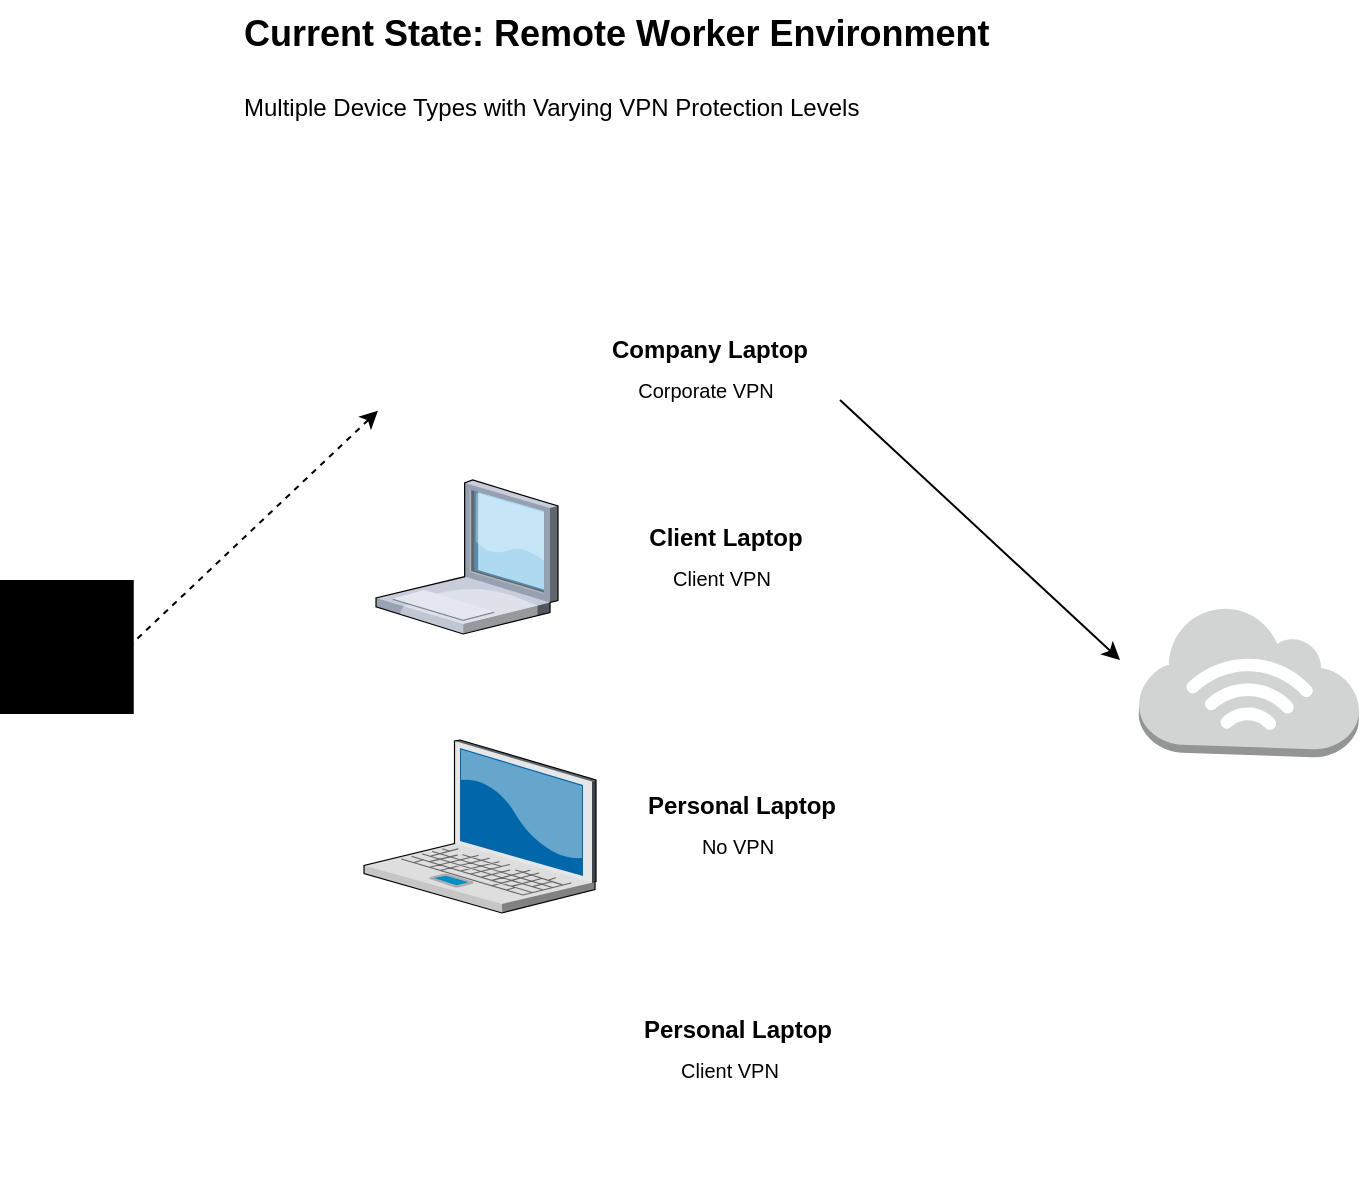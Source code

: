 <mxfile version="28.0.7">
  <diagram id="Ht1M8jgEwFfnCIfOTk4-" name="Page-1">
    <mxGraphModel dx="1445" dy="1600" grid="1" gridSize="10" guides="1" tooltips="1" connect="1" arrows="1" fold="1" page="1" pageScale="1" pageWidth="1169" pageHeight="827" math="0" shadow="0">
      <root>
        <mxCell id="0" />
        <mxCell id="1" parent="0" />
        <mxCell id="50putUnbAe--3iAj365U-2" value="" style="sketch=0;verticalLabelPosition=bottom;sketch=0;aspect=fixed;html=1;verticalAlign=top;strokeColor=none;fillColor=#000000;align=center;outlineConnect=0;pointerEvents=1;shape=mxgraph.citrix2.wifi_router;" vertex="1" parent="1">
          <mxGeometry x="50" y="-490" width="66.87" height="67" as="geometry" />
        </mxCell>
        <mxCell id="50putUnbAe--3iAj365U-9" value="" style="verticalLabelPosition=bottom;sketch=0;aspect=fixed;html=1;verticalAlign=top;strokeColor=none;align=center;outlineConnect=0;shape=mxgraph.citrix.laptop_1;" vertex="1" parent="1">
          <mxGeometry x="238" y="-540" width="91" height="77" as="geometry" />
        </mxCell>
        <mxCell id="50putUnbAe--3iAj365U-10" value="" style="verticalLabelPosition=bottom;sketch=0;aspect=fixed;html=1;verticalAlign=top;strokeColor=none;align=center;outlineConnect=0;shape=mxgraph.citrix.laptop_2;" vertex="1" parent="1">
          <mxGeometry x="232" y="-410" width="116" height="86.5" as="geometry" />
        </mxCell>
        <mxCell id="50putUnbAe--3iAj365U-14" value="" style="shape=image;html=1;verticalAlign=top;verticalLabelPosition=bottom;labelBackgroundColor=#ffffff;imageAspect=0;aspect=fixed;image=https://icons.diagrams.net/icon-cache1/WHCompare_Isometric_Web_Hosting___Servers-2190/web-browser-on-laptop-609.svg" vertex="1" parent="1">
          <mxGeometry x="238" y="-670" width="110" height="110" as="geometry" />
        </mxCell>
        <mxCell id="50putUnbAe--3iAj365U-15" value="&lt;b&gt;Company Laptop&lt;/b&gt;" style="text;strokeColor=none;align=center;fillColor=none;html=1;verticalAlign=middle;whiteSpace=wrap;rounded=0;" vertex="1" parent="1">
          <mxGeometry x="340" y="-620" width="130" height="30" as="geometry" />
        </mxCell>
        <mxCell id="50putUnbAe--3iAj365U-17" value="&lt;font style=&quot;color: light-dark(rgb(0, 0, 0), rgb(0, 198, 194)); font-size: 10px;&quot;&gt;Corporate VPN&lt;/font&gt;" style="text;strokeColor=none;align=center;fillColor=none;html=1;verticalAlign=middle;whiteSpace=wrap;rounded=0;" vertex="1" parent="1">
          <mxGeometry x="348" y="-600" width="110" height="30" as="geometry" />
        </mxCell>
        <mxCell id="50putUnbAe--3iAj365U-18" value="&lt;b&gt;Client Laptop&lt;/b&gt;" style="text;strokeColor=none;align=center;fillColor=none;html=1;verticalAlign=middle;whiteSpace=wrap;rounded=0;" vertex="1" parent="1">
          <mxGeometry x="348" y="-526.5" width="130" height="30" as="geometry" />
        </mxCell>
        <mxCell id="50putUnbAe--3iAj365U-19" value="&lt;font style=&quot;color: light-dark(rgb(0, 0, 0), rgb(0, 198, 194)); font-size: 10px;&quot;&gt;Client VPN&lt;/font&gt;" style="text;strokeColor=none;align=center;fillColor=none;html=1;verticalAlign=middle;whiteSpace=wrap;rounded=0;" vertex="1" parent="1">
          <mxGeometry x="356" y="-506.5" width="110" height="30" as="geometry" />
        </mxCell>
        <mxCell id="50putUnbAe--3iAj365U-20" value="&lt;b&gt;Personal Laptop&lt;/b&gt;" style="text;strokeColor=none;align=center;fillColor=none;html=1;verticalAlign=middle;whiteSpace=wrap;rounded=0;" vertex="1" parent="1">
          <mxGeometry x="356" y="-391.75" width="130" height="30" as="geometry" />
        </mxCell>
        <mxCell id="50putUnbAe--3iAj365U-21" value="&lt;font style=&quot;color: light-dark(rgb(0, 0, 0), rgb(0, 198, 194)); font-size: 10px;&quot;&gt;No VPN&lt;/font&gt;" style="text;strokeColor=none;align=center;fillColor=none;html=1;verticalAlign=middle;whiteSpace=wrap;rounded=0;" vertex="1" parent="1">
          <mxGeometry x="364" y="-371.75" width="110" height="30" as="geometry" />
        </mxCell>
        <mxCell id="50putUnbAe--3iAj365U-22" value="" style="shape=image;html=1;verticalAlign=top;verticalLabelPosition=bottom;labelBackgroundColor=#ffffff;imageAspect=0;aspect=fixed;image=https://icons.diagrams.net/icon-cache1/WHCompare_Isometric_Web_Hosting___Servers-2190/laptop-with-code-591.svg" vertex="1" parent="1">
          <mxGeometry x="246" y="-300" width="110" height="110" as="geometry" />
        </mxCell>
        <mxCell id="50putUnbAe--3iAj365U-23" value="&lt;b&gt;Personal Laptop&lt;/b&gt;" style="text;strokeColor=none;align=center;fillColor=none;html=1;verticalAlign=middle;whiteSpace=wrap;rounded=0;" vertex="1" parent="1">
          <mxGeometry x="354" y="-280" width="130" height="30" as="geometry" />
        </mxCell>
        <mxCell id="50putUnbAe--3iAj365U-24" value="&lt;font style=&quot;color: light-dark(rgb(0, 0, 0), rgb(0, 198, 194)); font-size: 10px;&quot;&gt;Client VPN&lt;/font&gt;" style="text;strokeColor=none;align=center;fillColor=none;html=1;verticalAlign=middle;whiteSpace=wrap;rounded=0;" vertex="1" parent="1">
          <mxGeometry x="360" y="-260" width="110" height="30" as="geometry" />
        </mxCell>
        <mxCell id="50putUnbAe--3iAj365U-32" value="" style="outlineConnect=0;dashed=0;verticalLabelPosition=bottom;verticalAlign=top;align=center;html=1;shape=mxgraph.aws3.internet_3;fillColor=light-dark(#D2D3D3,#E2EBEF);gradientColor=none;rotation=2;strokeColor=light-dark(#FFFFFF,#01C2BE);" vertex="1" parent="1">
          <mxGeometry x="620" y="-476.5" width="110" height="74" as="geometry" />
        </mxCell>
        <mxCell id="50putUnbAe--3iAj365U-35" value="" style="endArrow=classic;html=1;rounded=0;" edge="1" parent="1">
          <mxGeometry width="50" height="50" relative="1" as="geometry">
            <mxPoint x="470" y="-580" as="sourcePoint" />
            <mxPoint x="610" y="-450" as="targetPoint" />
          </mxGeometry>
        </mxCell>
        <mxCell id="50putUnbAe--3iAj365U-36" value="" style="html=1;labelBackgroundColor=#ffffff;startArrow=none;startFill=0;startSize=6;endArrow=classic;endFill=1;endSize=6;jettySize=auto;orthogonalLoop=1;strokeWidth=1;dashed=1;fontSize=14;rounded=0;entryX=0.009;entryY=0.867;entryDx=0;entryDy=0;entryPerimeter=0;" edge="1" parent="1" target="50putUnbAe--3iAj365U-14">
          <mxGeometry width="60" height="60" relative="1" as="geometry">
            <mxPoint x="110" y="-452.46" as="sourcePoint" />
            <mxPoint x="530" y="-412.46" as="targetPoint" />
          </mxGeometry>
        </mxCell>
        <mxCell id="50putUnbAe--3iAj365U-37" value="&lt;font style=&quot;font-size: 18px;&quot;&gt;&lt;b&gt;Current State: Remote Worker Environment&lt;/b&gt;&lt;/font&gt;" style="text;whiteSpace=wrap;html=1;" vertex="1" parent="1">
          <mxGeometry x="170" y="-780" width="490" height="40" as="geometry" />
        </mxCell>
        <mxCell id="50putUnbAe--3iAj365U-38" value="Multiple Device Types with Varying VPN Protection Levels" style="text;whiteSpace=wrap;html=1;" vertex="1" parent="1">
          <mxGeometry x="170" y="-740" width="340" height="40" as="geometry" />
        </mxCell>
      </root>
    </mxGraphModel>
  </diagram>
</mxfile>
